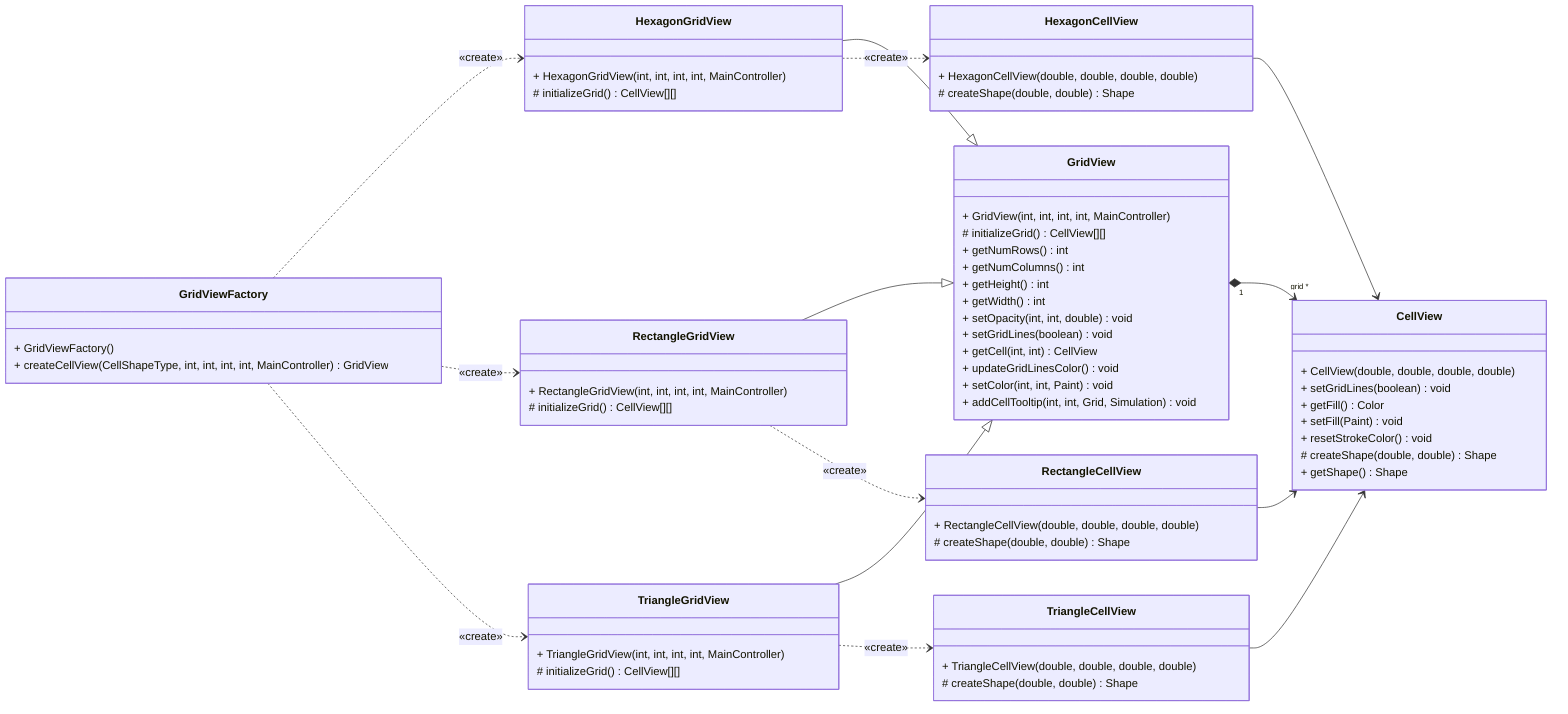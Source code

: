 classDiagram
    direction LR
    class CellView {
        + CellView(double, double, double, double)
        + setGridLines(boolean) void
        + getFill() Color
        + setFill(Paint) void
        + resetStrokeColor() void
        # createShape(double, double) Shape
        + getShape() Shape
    }
    class GridView {
        + GridView(int, int, int, int, MainController)
        # initializeGrid() CellView[][]
        + getNumRows() int
        + getNumColumns() int
        + getHeight() int
        + getWidth() int
        + setOpacity(int, int, double) void
        + setGridLines(boolean) void
        + getCell(int, int) CellView
        + updateGridLinesColor() void
        + setColor(int, int, Paint) void
        + addCellTooltip(int, int, Grid, Simulation) void
    }
    class GridViewFactory {
        + GridViewFactory()
        + createCellView(CellShapeType, int, int, int, int, MainController) GridView
    }
    class HexagonCellView {
        + HexagonCellView(double, double, double, double)
        # createShape(double, double) Shape
    }
    class HexagonGridView {
        + HexagonGridView(int, int, int, int, MainController)
        # initializeGrid() CellView[][]
    }
    class RectangleCellView {
        + RectangleCellView(double, double, double, double)
        # createShape(double, double) Shape
    }
    class RectangleGridView {
        + RectangleGridView(int, int, int, int, MainController)
        # initializeGrid() CellView[][]
    }
    class TriangleCellView {
        + TriangleCellView(double, double, double, double)
        # createShape(double, double) Shape
    }
    class TriangleGridView {
        + TriangleGridView(int, int, int, int, MainController)
        # initializeGrid() CellView[][]
    }
    HexagonGridView --|> GridView
    TriangleGridView --|> GridView
    RectangleGridView --|> GridView
    GridView "1" *--> "grid *" CellView
    GridViewFactory ..> HexagonGridView: «create»
    GridViewFactory ..> RectangleGridView: «create»
    GridViewFactory ..> TriangleGridView: «create»
    HexagonCellView --> CellView
    HexagonGridView ..> HexagonCellView: «create»
    RectangleCellView --> CellView
    RectangleGridView ..> RectangleCellView: «create»
    TriangleCellView --> CellView
    TriangleGridView ..> TriangleCellView: «create»